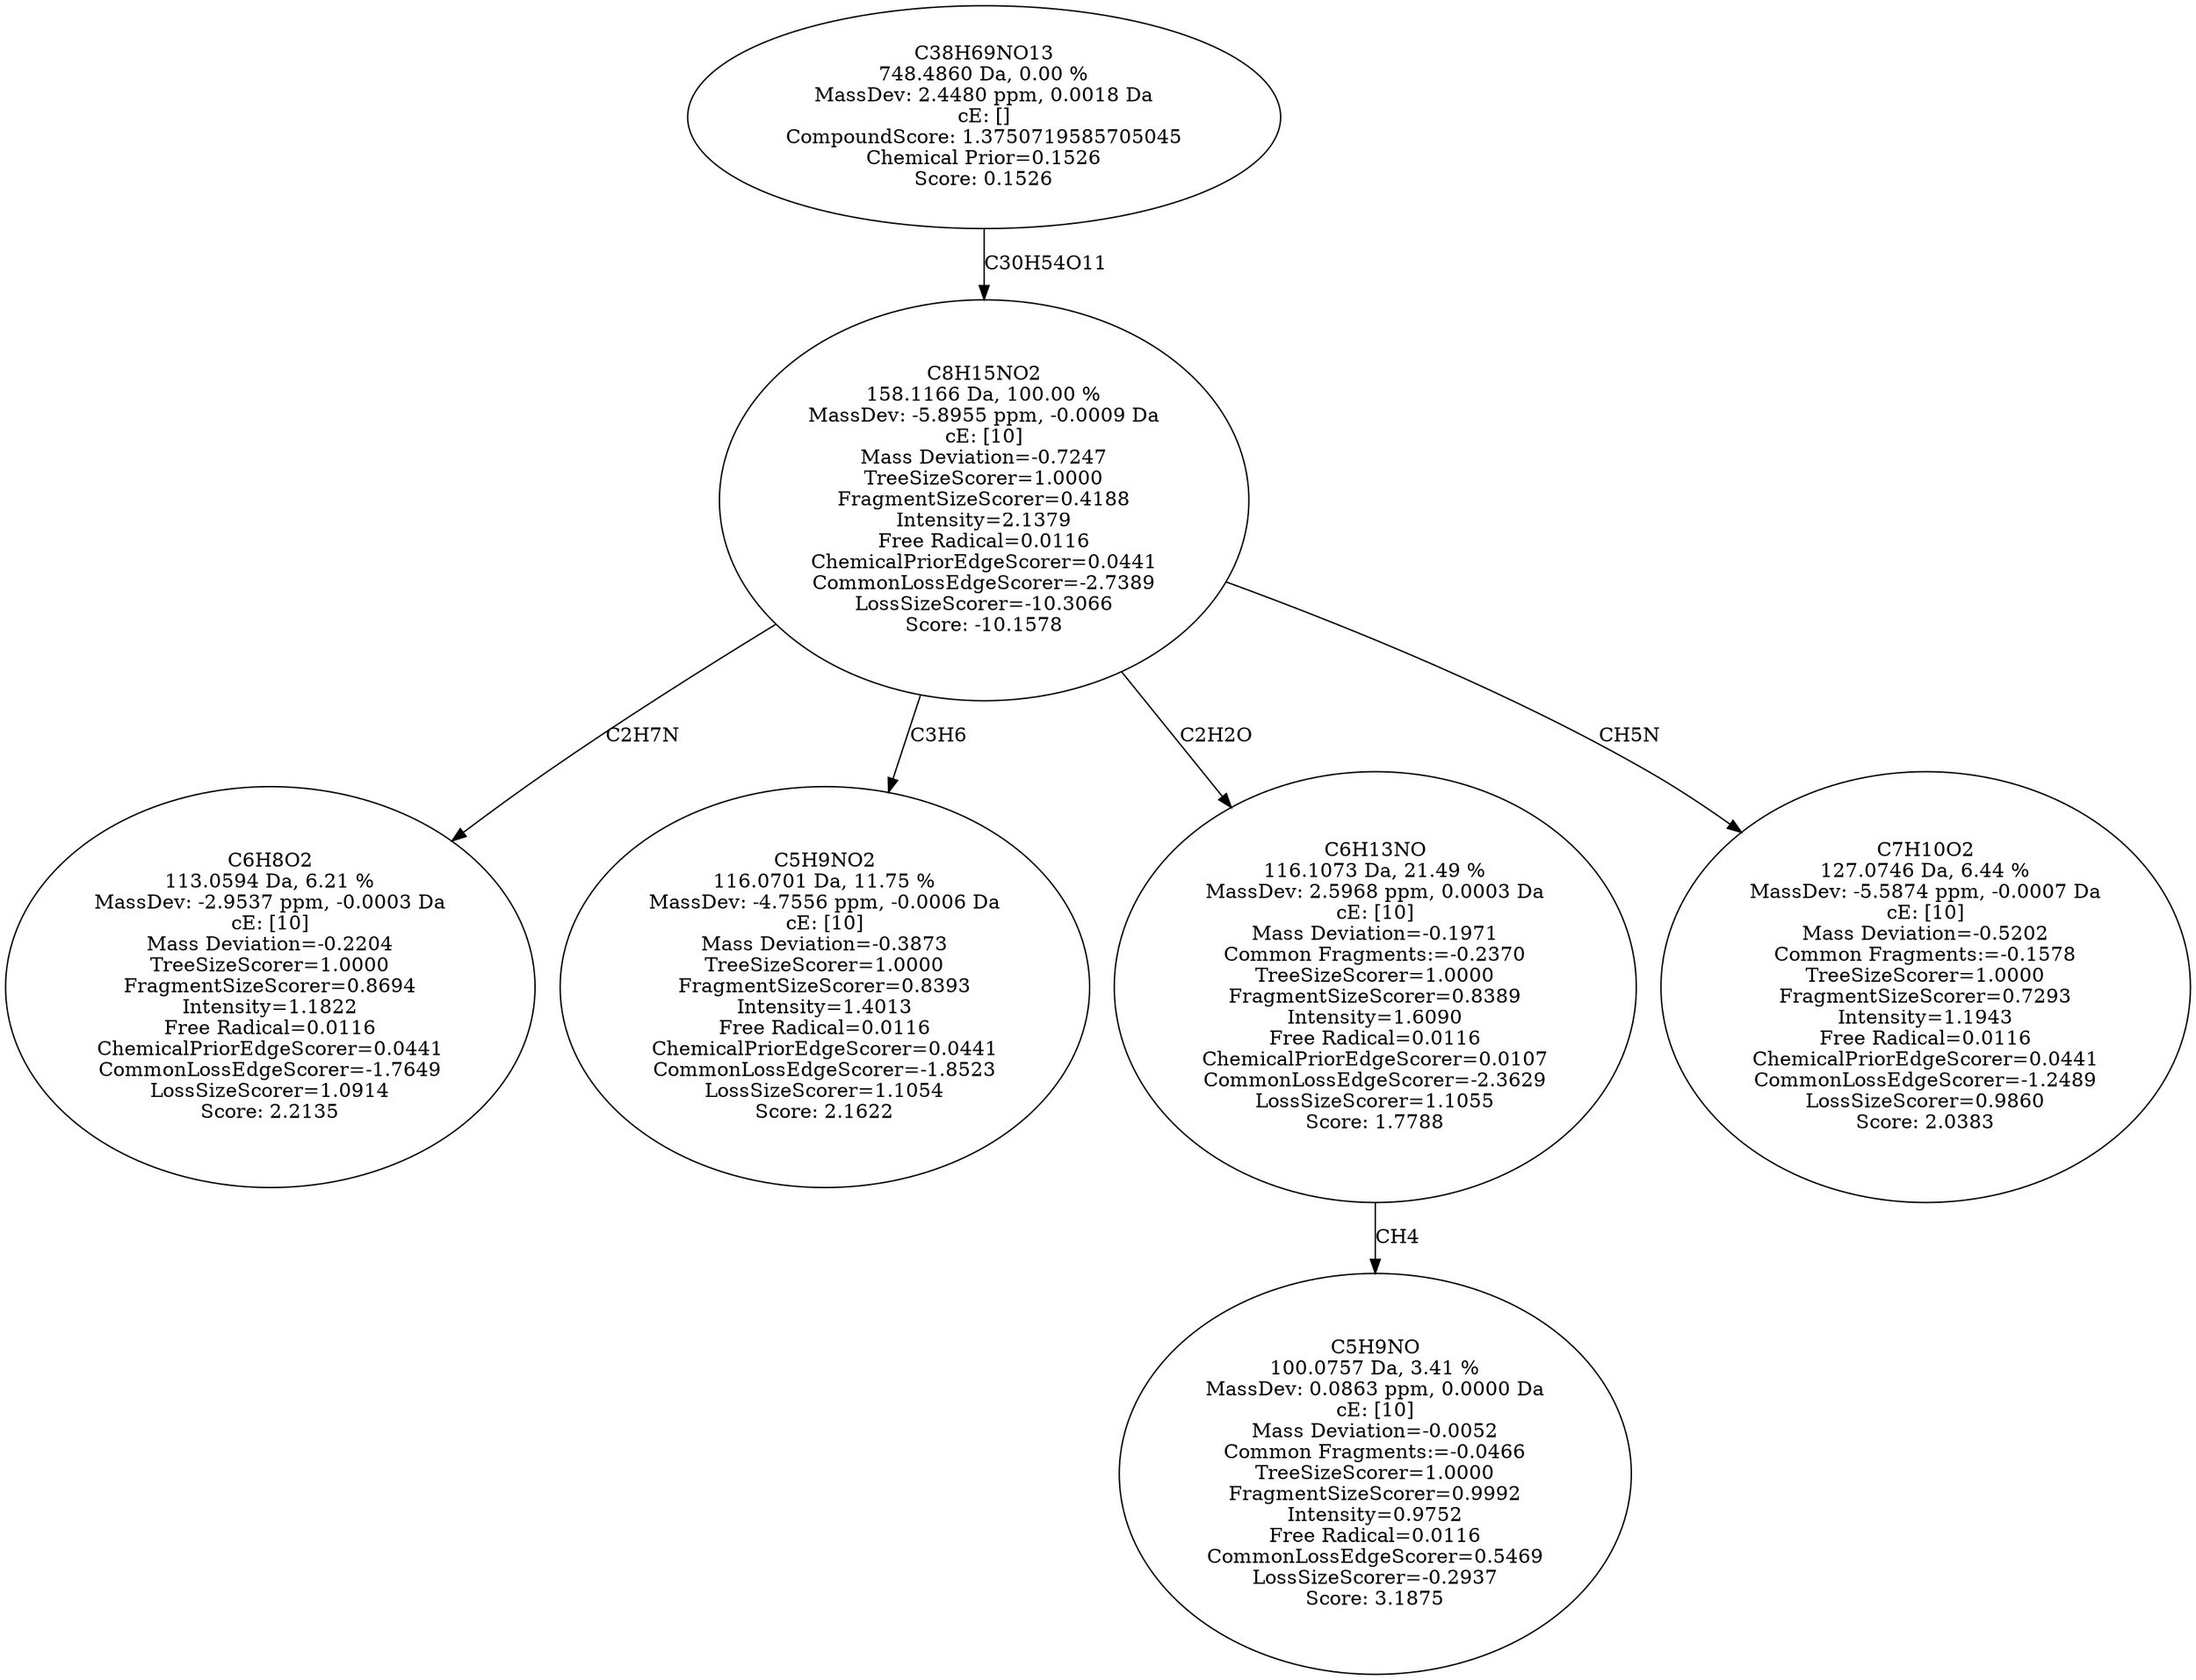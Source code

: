 strict digraph {
v1 [label="C6H8O2\n113.0594 Da, 6.21 %\nMassDev: -2.9537 ppm, -0.0003 Da\ncE: [10]\nMass Deviation=-0.2204\nTreeSizeScorer=1.0000\nFragmentSizeScorer=0.8694\nIntensity=1.1822\nFree Radical=0.0116\nChemicalPriorEdgeScorer=0.0441\nCommonLossEdgeScorer=-1.7649\nLossSizeScorer=1.0914\nScore: 2.2135"];
v2 [label="C5H9NO2\n116.0701 Da, 11.75 %\nMassDev: -4.7556 ppm, -0.0006 Da\ncE: [10]\nMass Deviation=-0.3873\nTreeSizeScorer=1.0000\nFragmentSizeScorer=0.8393\nIntensity=1.4013\nFree Radical=0.0116\nChemicalPriorEdgeScorer=0.0441\nCommonLossEdgeScorer=-1.8523\nLossSizeScorer=1.1054\nScore: 2.1622"];
v3 [label="C5H9NO\n100.0757 Da, 3.41 %\nMassDev: 0.0863 ppm, 0.0000 Da\ncE: [10]\nMass Deviation=-0.0052\nCommon Fragments:=-0.0466\nTreeSizeScorer=1.0000\nFragmentSizeScorer=0.9992\nIntensity=0.9752\nFree Radical=0.0116\nCommonLossEdgeScorer=0.5469\nLossSizeScorer=-0.2937\nScore: 3.1875"];
v4 [label="C6H13NO\n116.1073 Da, 21.49 %\nMassDev: 2.5968 ppm, 0.0003 Da\ncE: [10]\nMass Deviation=-0.1971\nCommon Fragments:=-0.2370\nTreeSizeScorer=1.0000\nFragmentSizeScorer=0.8389\nIntensity=1.6090\nFree Radical=0.0116\nChemicalPriorEdgeScorer=0.0107\nCommonLossEdgeScorer=-2.3629\nLossSizeScorer=1.1055\nScore: 1.7788"];
v5 [label="C7H10O2\n127.0746 Da, 6.44 %\nMassDev: -5.5874 ppm, -0.0007 Da\ncE: [10]\nMass Deviation=-0.5202\nCommon Fragments:=-0.1578\nTreeSizeScorer=1.0000\nFragmentSizeScorer=0.7293\nIntensity=1.1943\nFree Radical=0.0116\nChemicalPriorEdgeScorer=0.0441\nCommonLossEdgeScorer=-1.2489\nLossSizeScorer=0.9860\nScore: 2.0383"];
v6 [label="C8H15NO2\n158.1166 Da, 100.00 %\nMassDev: -5.8955 ppm, -0.0009 Da\ncE: [10]\nMass Deviation=-0.7247\nTreeSizeScorer=1.0000\nFragmentSizeScorer=0.4188\nIntensity=2.1379\nFree Radical=0.0116\nChemicalPriorEdgeScorer=0.0441\nCommonLossEdgeScorer=-2.7389\nLossSizeScorer=-10.3066\nScore: -10.1578"];
v7 [label="C38H69NO13\n748.4860 Da, 0.00 %\nMassDev: 2.4480 ppm, 0.0018 Da\ncE: []\nCompoundScore: 1.3750719585705045\nChemical Prior=0.1526\nScore: 0.1526"];
v6 -> v1 [label="C2H7N"];
v6 -> v2 [label="C3H6"];
v4 -> v3 [label="CH4"];
v6 -> v4 [label="C2H2O"];
v6 -> v5 [label="CH5N"];
v7 -> v6 [label="C30H54O11"];
}